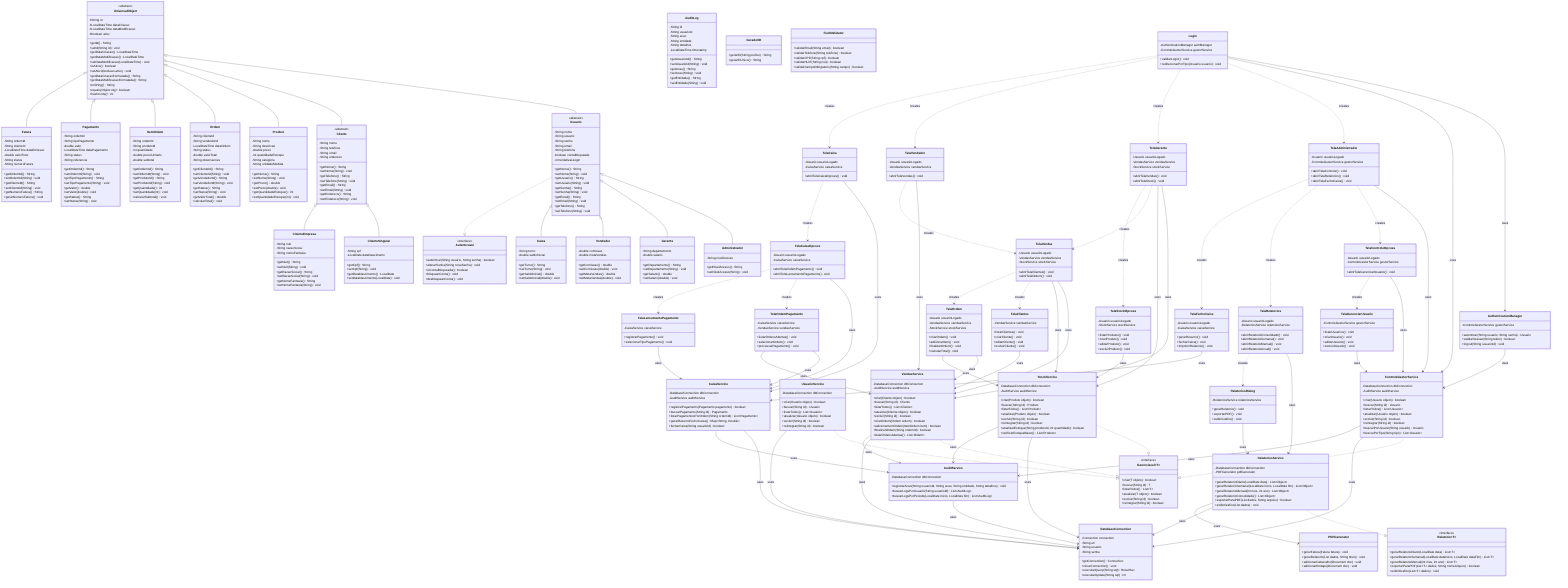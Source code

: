 classDiagram
    %% ========================================
    %% INTERFACES
    %% ========================================
    class Autenticavel {
        <<interface>>
        +autenticar(String usuario, String senha) boolean
        +alterarSenha(String novaSenha) void
        +isContaBloqueada() boolean
        +bloquearConta() void
        +desbloquearConta() void
    }
    
    class Gerenciavel~T~ {
        <<interface>>
        +criar(T objeto) boolean
        +buscar(String id) T
        +listarTodos() List~T~
        +atualizar(T objeto) boolean
        +excluir(String id) boolean
        +reintegrar(String id) boolean
    }
    
    class Relatorio~T~ {
        <<interface>>
        +gerarRelatorioDiario(LocalDate data) List~T~
        +gerarRelatorioSemanal(LocalDate dataInicio, LocalDate dataFim) List~T~
        +gerarRelatorioMensal(int mes, int ano) List~T~
        +exportarParaPDF(List~T~ dados, String nomeArquivo) boolean
        +exibirGrafico(List~T~ dados) void
    }
    
    %% ========================================
    %% BASE CLASS
    %% ========================================
    class UniversalObject {
        <<abstract>>
        #String id
        #LocalDateTime dataCriacao
        #LocalDateTime dataModificacao
        #boolean ativo
        +getId() String
        +setId(String id) void
        +getDataCriacao() LocalDateTime
        +getDataModificacao() LocalDateTime
        +setDataModificacao(LocalDateTime) void
        +isAtivo() boolean
        +setAtivo(boolean ativo) void
        +getDataCriacaoFormatada() String
        +getDataModificacaoFormatada() String
        +toString()* String
        +equals(Object obj)* boolean
        +hashCode()* int
    }
    
    %% ========================================
    %% MODEL - USUARIO HIERARCHY
    %% ========================================
    class Usuario {
        <<abstract>>
        -String nome
        -String usuario
        -String senha
        -String email
        -String telefone
        -boolean contaBloqueada
        -int tentativasLogin
        +getNome() String
        +setNome(String) void
        +getUsuario() String
        +setUsuario(String) void
        +getSenha() String
        +setSenha(String) void
        +getEmail() String
        +setEmail(String) void
        +getTelefone() String
        +setTelefone(String) void
    }
    
    class Administrador {
        -String nivelAcesso
        +getNivelAcesso() String
        +setNivelAcesso(String) void
    }
    
    class Gerente {
        -String departamento
        -double salario
        +getDepartamento() String
        +setDepartamento(String) void
        +getSalario() double
        +setSalario(double) void
    }
    
    class Vendedor {
        -double comissao
        -double metaVendas
        +getComissao() double
        +setComissao(double) void
        +getMetaVendas() double
        +setMetaVendas(double) void
    }
    
    class Caixa {
        -String turno
        -double saldoInicial
        +getTurno() String
        +setTurno(String) void
        +getSaldoInicial() double
        +setSaldoInicial(double) void
    }
    
    %% ========================================
    %% MODEL - CLIENTE HIERARCHY
    %% ========================================
    class Cliente {
        <<abstract>>
        -String nome
        -String telefone
        -String email
        -String endereco
        +getNome() String
        +setNome(String) void
        +getTelefone() String
        +setTelefone(String) void
        +getEmail() String
        +setEmail(String) void
        +getEndereco() String
        +setEndereco(String) void
    }
    
    class ClienteSingular {
        -String cpf
        -LocalDate dataNascimento
        +getCpf() String
        +setCpf(String) void
        +getDataNascimento() LocalDate
        +setDataNascimento(LocalDate) void
    }
    
    class ClienteEmpresa {
        -String nuit
        -String razaoSocial
        -String nomeFantasia
        +getNuit() String
        +setNuit(String) void
        +getRazaoSocial() String
        +setRazaoSocial(String) void
        +getNomeFantasia() String
        +setNomeFantasia(String) void
    }
    
    %% ========================================
    %% MODEL - BUSINESS ENTITIES
    %% ========================================
    class Produto {
        -String nome
        -String descricao
        -double preco
        -int quantidadeEstoque
        -String categoria
        -String unidadeMedida
        +getNome() String
        +setNome(String) void
        +getPreco() double
        +setPreco(double) void
        +getQuantidadeEstoque() int
        +setQuantidadeEstoque(int) void
    }
    
    class Ordem {
        -String clienteId
        -String vendedorId
        -LocalDateTime dataOrdem
        -String status
        -double valorTotal
        -String observacoes
        +getClienteId() String
        +setClienteId(String) void
        +getVendedorId() String
        +setVendedorId(String) void
        +getStatus() String
        +setStatus(String) void
        +getValorTotal() double
        +calcularTotal() void
    }
    
    class ItemOrdem {
        -String ordemId
        -String produtoId
        -int quantidade
        -double precoUnitario
        -double subtotal
        +getOrdemId() String
        +setOrdemId(String) void
        +getProdutoId() String
        +setProdutoId(String) void
        +getQuantidade() int
        +setQuantidade(int) void
        +calcularSubtotal() void
    }
    
    class Pagamento {
        -String ordemId
        -String tipoPagamento
        -double valor
        -LocalDateTime dataPagamento
        -String status
        -String referencia
        +getOrdemId() String
        +setOrdemId(String) void
        +getTipoPagamento() String
        +setTipoPagamento(String) void
        +getValor() double
        +setValor(double) void
        +getStatus() String
        +setStatus(String) void
    }
    
    class Fatura {
        -String ordemId
        -String clienteId
        -LocalDateTime dataEmissao
        -double valorTotal
        -String status
        -String numeroFatura
        +getOrdemId() String
        +setOrdemId(String) void
        +getClienteId() String
        +setClienteId(String) void
        +getNumeroFatura() String
        +gerarNumeroFatura() void
    }
    
    class AuditLog {
        -String id
        -String usuarioId
        -String acao
        -String entidade
        -String detalhes
        -LocalDateTime timestamp
        +getUsuarioId() String
        +setUsuarioId(String) void
        +getAcao() String
        +setAcao(String) void
        +getEntidade() String
        +setEntidade(String) void
    }
    
    %% ========================================
    %% CONTROLLER/SERVICE LAYER
    %% ========================================
    class ControleGestorService {
        -DatabaseConnection dbConnection
        -AuditService auditService
        +criar(Usuario objeto) boolean
        +buscar(String id) Usuario
        +listarTodos() List~Usuario~
        +atualizar(Usuario objeto) boolean
        +excluir(String id) boolean
        +reintegrar(String id) boolean
        +buscarPorUsuario(String usuario) Usuario
        +buscarPorTipo(String tipo) List~Usuario~
    }
    
    class UsuarioService {
        -DatabaseConnection dbConnection
        +criar(Usuario objeto) boolean
        +buscar(String id) Usuario
        +listarTodos() List~Usuario~
        +atualizar(Usuario objeto) boolean
        +excluir(String id) boolean
        +reintegrar(String id) boolean
    }
    
    class VendasService {
        -DatabaseConnection dbConnection
        -AuditService auditService
        +criar(Cliente objeto) boolean
        +buscar(String id) Cliente
        +listarTodos() List~Cliente~
        +atualizar(Cliente objeto) boolean
        +excluir(String id) boolean
        +criarOrdem(Ordem ordem) boolean
        +adicionarItemOrdem(ItemOrdem item) boolean
        +finalizarOrdem(String ordemId) boolean
        +listarOrdensAbertas() List~Ordem~
    }
    
    class StockService {
        -DatabaseConnection dbConnection
        -AuditService auditService
        +criar(Produto objeto) boolean
        +buscar(String id) Produto
        +listarTodos() List~Produto~
        +atualizar(Produto objeto) boolean
        +excluir(String id) boolean
        +reintegrar(String id) boolean
        +atualizarEstoque(String produtoId, int quantidade) boolean
        +verificarEstoqueBaixo() List~Produto~
    }
    
    class CaixaService {
        -DatabaseConnection dbConnection
        -AuditService auditService
        +registrarPagamento(Pagamento pagamento) boolean
        +buscarPagamento(String id) Pagamento
        +listarPagamentosPorOrdem(String ordemId) List~Pagamento~
        +gerarResumoFechoCaixa() Map~String, Double~
        +fecharCaixa(String usuarioId) boolean
    }
    
    class RelatoriosService {
        -DatabaseConnection dbConnection
        -PDFGenerator pdfGenerator
        +gerarRelatorioDiario(LocalDate data) List~Object~
        +gerarRelatorioSemanal(LocalDate inicio, LocalDate fim) List~Object~
        +gerarRelatorioMensal(int mes, int ano) List~Object~
        +gerarRelatorioConsolidado() List~Object~
        +exportarParaPDF(List dados, String arquivo) boolean
        +exibirGrafico(List dados) void
    }
    
    %% ========================================
    %% UTILITY CLASSES
    %% ========================================
    class DatabaseConnection {
        -Connection connection
        -String url
        -String usuario
        -String senha
        +getConnection() Connection
        +closeConnection() void
        +executarQuery(String sql) ResultSet
        +executarUpdate(String sql) int
    }
    
    class AuthenticationManager {
        -ControleGestorService gestorService
        +autenticar(String usuario, String senha) Usuario
        +validarSessao(String token) boolean
        +logout(String usuarioId) void
    }
    
    class AuditService {
        -DatabaseConnection dbConnection
        +registrarAcao(String usuarioId, String acao, String entidade, String detalhes) void
        +buscarLogsPorUsuario(String usuarioId) List~AuditLog~
        +buscarLogsPorPeriodo(LocalDate inicio, LocalDate fim) List~AuditLog~
    }
    
    class GeradorID {
        +gerarID(String prefixo) String
        +gerarIDUnico() String
    }
    
    class FieldValidator {
        +validarEmail(String email) boolean
        +validarTelefone(String telefone) boolean
        +validarCPF(String cpf) boolean
        +validarNUIT(String nuit) boolean
        +validarCampoObrigatorio(String campo) boolean
    }
    
    class PDFGenerator {
        +gerarFatura(Fatura fatura) void
        +gerarRelatorio(List dados, String titulo) void
        +adicionarCabecalho(Document doc) void
        +adicionarRodape(Document doc) void
    }
    
    %% ========================================
    %% VIEW LAYER - MAIN SCREENS
    %% ========================================
    class Login {
        -AuthenticationManager authManager
        -ControleGestorService gestorService
        +validarLogin() void
        +redirecionarPorTipo(Usuario usuario) void
    }
    
    class TelaAdministrador {
        -Usuario usuarioLogado
        -ControleGestorService gestorService
        +abrirTelaControle() void
        +abrirTelaRelatorios() void
        +abrirTelaFechoCaixa() void
    }
    
    class TelaGerente {
        -Usuario usuarioLogado
        -VendasService vendasService
        -StockService stockService
        +abrirTelaVendas() void
        +abrirTelaStock() void
    }
    
    class TelaVendedor {
        -Usuario usuarioLogado
        -VendasService vendasService
        +abrirTelaVendas() void
    }
    
    class TelaCaixa {
        -Usuario usuarioLogado
        -CaixaService caixaService
        +abrirTelaCaixaOpcoes() void
    }
    
    %% ========================================
    %% VIEW LAYER - FEATURE SCREENS
    %% ========================================
    class TelaControleOpcoes {
        -Usuario usuarioLogado
        -ControleGestorService gestorService
        +abrirTelaGerenciarUsuario() void
    }
    
    class TelaGerenciarUsuario {
        -ControleGestorService gestorService
        +listarUsuarios() void
        +criarUsuario() void
        +editarUsuario() void
        +excluirUsuario() void
    }
    
    class TelaVendas {
        -Usuario usuarioLogado
        -VendasService vendasService
        -StockService stockService
        +abrirTelaClientes() void
        +abrirTelaOrdem() void
    }
    
    class TelaClientes {
        -VendasService vendasService
        +listarClientes() void
        +criarCliente() void
        +editarCliente() void
        +excluirCliente() void
    }
    
    class TelaOrdem {
        -Usuario usuarioLogado
        -VendasService vendasService
        -StockService stockService
        +criarOrdem() void
        +adicionarItem() void
        +finalizarOrdem() void
        +calcularTotal() void
    }
    
    class TelaStockOpcoes {
        -Usuario usuarioLogado
        -StockService stockService
        +listarProdutos() void
        +criarProduto() void
        +editarProduto() void
        +excluirProduto() void
    }
    
    class TelaCaixaOpcoes {
        -Usuario usuarioLogado
        -CaixaService caixaService
        +abrirTelaOrdemPagamento() void
        +abrirTelaLancamentoPagamento() void
    }
    
    class TelaOrdemPagamento {
        -CaixaService caixaService
        -VendasService vendasService
        +listarOrdensAbertas() void
        +selecionarOrdem() void
        +processarPagamento() void
    }
    
    class TelaLancamentoPagamento {
        -CaixaService caixaService
        +registrarPagamento() void
        +selecionarTipoPagamento() void
    }
    
    class TelaFechoCaixa {
        -Usuario usuarioLogado
        -CaixaService caixaService
        +gerarResumo() void
        +fecharCaixa() void
        +imprimirRelatorio() void
    }
    
    class TelaRelatorios {
        -Usuario usuarioLogado
        -RelatoriosService relatoriosService
        +abrirRelatorioConsolidado() void
        +abrirRelatorioSemanal() void
        +abrirRelatorioMensal() void
        +abrirRelatorioAnual() void
    }
    
    class RelatoriosDialog {
        -RelatoriosService relatoriosService
        +gerarRelatorio() void
        +exportarPDF() void
        +exibirGrafico() void
    }
    
    %% ========================================
    %% RELATIONSHIPS - INHERITANCE
    %% ========================================
    UniversalObject <|-- Usuario
    UniversalObject <|-- Cliente
    UniversalObject <|-- Produto
    UniversalObject <|-- Ordem
    UniversalObject <|-- ItemOrdem
    UniversalObject <|-- Pagamento
    UniversalObject <|-- Fatura
    
    Usuario <|-- Administrador
    Usuario <|-- Gerente
    Usuario <|-- Vendedor
    Usuario <|-- Caixa
    
    Cliente <|-- ClienteSingular
    Cliente <|-- ClienteEmpresa
    
    %% ========================================
    %% RELATIONSHIPS - INTERFACE IMPLEMENTATION
    %% ========================================
    Usuario ..|> Autenticavel
    ControleGestorService ..|> Gerenciavel
    UsuarioService ..|> Gerenciavel
    VendasService ..|> Gerenciavel
    StockService ..|> Gerenciavel
    RelatoriosService ..|> Relatorio
    
    %% ========================================
    %% RELATIONSHIPS - COMPOSITION/AGGREGATION
    %% ========================================
    ControleGestorService --> DatabaseConnection : uses
    ControleGestorService --> AuditService : uses
    UsuarioService --> DatabaseConnection : uses
    VendasService --> DatabaseConnection : uses
    VendasService --> AuditService : uses
    StockService --> DatabaseConnection : uses
    StockService --> AuditService : uses
    CaixaService --> DatabaseConnection : uses
    CaixaService --> AuditService : uses
    RelatoriosService --> DatabaseConnection : uses
    RelatoriosService --> PDFGenerator : uses
    
    AuthenticationManager --> ControleGestorService : uses
    AuditService --> DatabaseConnection : uses
    
    %% ========================================
    %% RELATIONSHIPS - VIEW TO CONTROLLER
    %% ========================================
    Login --> AuthenticationManager : uses
    Login --> ControleGestorService : uses
    
    TelaAdministrador --> ControleGestorService : uses
    TelaGerente --> VendasService : uses
    TelaGerente --> StockService : uses
    TelaVendedor --> VendasService : uses
    TelaCaixa --> CaixaService : uses
    
    TelaControleOpcoes --> ControleGestorService : uses
    TelaGerenciarUsuario --> ControleGestorService : uses
    TelaVendas --> VendasService : uses
    TelaVendas --> StockService : uses
    TelaClientes --> VendasService : uses
    TelaOrdem --> VendasService : uses
    TelaOrdem --> StockService : uses
    TelaStockOpcoes --> StockService : uses
    TelaCaixaOpcoes --> CaixaService : uses
    TelaOrdemPagamento --> CaixaService : uses
    TelaOrdemPagamento --> VendasService : uses
    TelaLancamentoPagamento --> CaixaService : uses
    TelaFechoCaixa --> CaixaService : uses
    TelaRelatorios --> RelatoriosService : uses
    RelatoriosDialog --> RelatoriosService : uses
    
    %% ========================================
    %% RELATIONSHIPS - NAVIGATION
    %% ========================================
    Login ..> TelaAdministrador : creates
    Login ..> TelaGerente : creates
    Login ..> TelaVendedor : creates
    Login ..> TelaCaixa : creates
    
    TelaAdministrador ..> TelaControleOpcoes : creates
    TelaAdministrador ..> TelaRelatorios : creates
    TelaAdministrador ..> TelaFechoCaixa : creates
    
    TelaControleOpcoes ..> TelaGerenciarUsuario : creates
    
    TelaGerente ..> TelaVendas : creates
    TelaGerente ..> TelaStockOpcoes : creates
    
    TelaVendedor ..> TelaVendas : creates
    
    TelaVendas ..> TelaClientes : creates
    TelaVendas ..> TelaOrdem : creates
    
    TelaCaixa ..> TelaCaixaOpcoes : creates
    TelaCaixaOpcoes ..> TelaOrdemPagamento : creates
    TelaCaixaOpcoes ..> TelaLancamentoPagamento : creates
    
    TelaRelatorios ..> RelatoriosDialog : creates